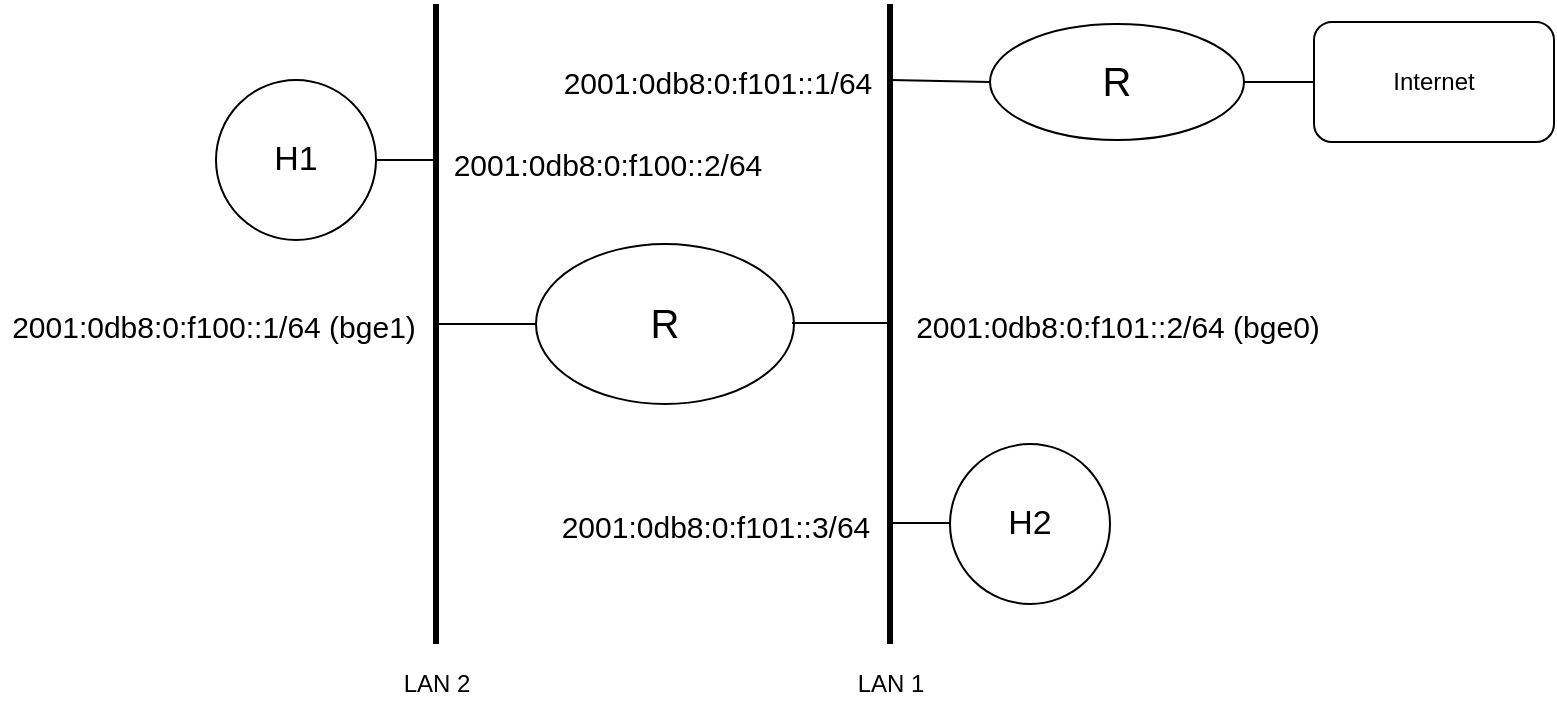 <mxfile version="20.8.10" type="device"><diagram id="4PvmDKf7jJZDr2ROVi29" name="Página-1"><mxGraphModel dx="1221" dy="484" grid="1" gridSize="10" guides="1" tooltips="1" connect="1" arrows="1" fold="1" page="1" pageScale="1" pageWidth="827" pageHeight="1169" math="0" shadow="0"><root><mxCell id="0"/><mxCell id="1" parent="0"/><mxCell id="6gWr0VHeQId_GXi439lt-1" value="" style="endArrow=none;html=1;rounded=0;strokeWidth=3;" parent="1" edge="1"><mxGeometry width="50" height="50" relative="1" as="geometry"><mxPoint x="243" y="390" as="sourcePoint"/><mxPoint x="243" y="70" as="targetPoint"/></mxGeometry></mxCell><mxCell id="6gWr0VHeQId_GXi439lt-2" value="&lt;font style=&quot;font-size: 17px;&quot;&gt;H1&lt;/font&gt;" style="ellipse;whiteSpace=wrap;html=1;aspect=fixed;" parent="1" vertex="1"><mxGeometry x="133" y="108" width="80" height="80" as="geometry"/></mxCell><mxCell id="6gWr0VHeQId_GXi439lt-3" value="" style="endArrow=none;html=1;rounded=0;strokeWidth=1;" parent="1" edge="1"><mxGeometry width="50" height="50" relative="1" as="geometry"><mxPoint x="213" y="148.0" as="sourcePoint"/><mxPoint x="243" y="148.0" as="targetPoint"/></mxGeometry></mxCell><mxCell id="6gWr0VHeQId_GXi439lt-6" value="&lt;font style=&quot;font-size: 20px;&quot;&gt;R&lt;/font&gt;" style="ellipse;whiteSpace=wrap;html=1;fontSize=17;" parent="1" vertex="1"><mxGeometry x="293" y="190" width="129" height="80" as="geometry"/></mxCell><mxCell id="6gWr0VHeQId_GXi439lt-7" value="" style="endArrow=none;html=1;rounded=0;fontSize=17;strokeWidth=1;entryX=0;entryY=0.5;entryDx=0;entryDy=0;" parent="1" target="6gWr0VHeQId_GXi439lt-6" edge="1"><mxGeometry width="50" height="50" relative="1" as="geometry"><mxPoint x="243" y="230.0" as="sourcePoint"/><mxPoint x="283" y="230" as="targetPoint"/></mxGeometry></mxCell><mxCell id="6gWr0VHeQId_GXi439lt-8" value="&lt;font style=&quot;font-size: 15px;&quot;&gt;2001:0db8:0:f100::2/64&lt;br&gt;&lt;/font&gt;" style="text;html=1;strokeColor=none;fillColor=none;align=center;verticalAlign=middle;whiteSpace=wrap;rounded=0;fontSize=20;" parent="1" vertex="1"><mxGeometry x="289" y="133" width="80" height="30" as="geometry"/></mxCell><mxCell id="6gWr0VHeQId_GXi439lt-11" value="" style="endArrow=none;html=1;rounded=0;strokeWidth=3;" parent="1" edge="1"><mxGeometry width="50" height="50" relative="1" as="geometry"><mxPoint x="470" y="390" as="sourcePoint"/><mxPoint x="470" y="70" as="targetPoint"/></mxGeometry></mxCell><mxCell id="6gWr0VHeQId_GXi439lt-14" value="&lt;font style=&quot;font-size: 17px;&quot;&gt;H2&lt;/font&gt;" style="ellipse;whiteSpace=wrap;html=1;aspect=fixed;" parent="1" vertex="1"><mxGeometry x="500" y="290" width="80" height="80" as="geometry"/></mxCell><mxCell id="6gWr0VHeQId_GXi439lt-15" value="" style="endArrow=none;html=1;rounded=0;strokeWidth=1;" parent="1" edge="1"><mxGeometry width="50" height="50" relative="1" as="geometry"><mxPoint x="470" y="329.5" as="sourcePoint"/><mxPoint x="500" y="329.5" as="targetPoint"/></mxGeometry></mxCell><mxCell id="6gWr0VHeQId_GXi439lt-16" value="" style="endArrow=none;html=1;rounded=0;fontSize=17;strokeWidth=1;entryX=0;entryY=0.5;entryDx=0;entryDy=0;" parent="1" edge="1"><mxGeometry width="50" height="50" relative="1" as="geometry"><mxPoint x="421" y="229.5" as="sourcePoint"/><mxPoint x="471" y="229.5" as="targetPoint"/></mxGeometry></mxCell><mxCell id="6gWr0VHeQId_GXi439lt-18" value="&lt;font style=&quot;font-size: 15px;&quot;&gt;2001:0db8:0:f101::3/64&lt;br&gt;&lt;/font&gt;" style="text;html=1;strokeColor=none;fillColor=none;align=center;verticalAlign=middle;whiteSpace=wrap;rounded=0;fontSize=20;" parent="1" vertex="1"><mxGeometry x="343" y="314" width="80" height="30" as="geometry"/></mxCell><mxCell id="6gWr0VHeQId_GXi439lt-22" value="&lt;font style=&quot;font-size: 20px;&quot;&gt;R&lt;/font&gt;" style="ellipse;whiteSpace=wrap;html=1;fontSize=17;" parent="1" vertex="1"><mxGeometry x="520" y="80" width="127" height="58" as="geometry"/></mxCell><mxCell id="6gWr0VHeQId_GXi439lt-23" value="" style="endArrow=none;html=1;rounded=0;fontSize=17;strokeWidth=1;entryX=0;entryY=0.5;entryDx=0;entryDy=0;" parent="1" target="6gWr0VHeQId_GXi439lt-22" edge="1"><mxGeometry width="50" height="50" relative="1" as="geometry"><mxPoint x="470" y="108.0" as="sourcePoint"/><mxPoint x="510" y="108" as="targetPoint"/></mxGeometry></mxCell><mxCell id="6gWr0VHeQId_GXi439lt-24" value="Internet" style="rounded=1;whiteSpace=wrap;html=1;" parent="1" vertex="1"><mxGeometry x="682" y="79" width="120" height="60" as="geometry"/></mxCell><mxCell id="6gWr0VHeQId_GXi439lt-25" value="" style="endArrow=none;html=1;rounded=0;entryX=1;entryY=0.5;entryDx=0;entryDy=0;exitX=0;exitY=0.5;exitDx=0;exitDy=0;" parent="1" source="6gWr0VHeQId_GXi439lt-24" target="6gWr0VHeQId_GXi439lt-22" edge="1"><mxGeometry width="50" height="50" relative="1" as="geometry"><mxPoint x="402" y="210" as="sourcePoint"/><mxPoint x="452" y="160" as="targetPoint"/></mxGeometry></mxCell><mxCell id="6gWr0VHeQId_GXi439lt-26" value="LAN 2" style="text;html=1;align=center;verticalAlign=middle;resizable=0;points=[];autosize=1;strokeColor=none;fillColor=none;" parent="1" vertex="1"><mxGeometry x="213" y="395" width="60" height="30" as="geometry"/></mxCell><mxCell id="6gWr0VHeQId_GXi439lt-27" value="LAN 1" style="text;html=1;align=center;verticalAlign=middle;resizable=0;points=[];autosize=1;strokeColor=none;fillColor=none;" parent="1" vertex="1"><mxGeometry x="440" y="395" width="60" height="30" as="geometry"/></mxCell><mxCell id="JC8jfb5S2-1QApLWyp3s-1" value="&lt;font style=&quot;font-size: 15px;&quot;&gt;2001:0db8:0:f100::1/64 (bge1)&lt;br&gt;&lt;/font&gt;" style="text;html=1;strokeColor=none;fillColor=none;align=center;verticalAlign=middle;whiteSpace=wrap;rounded=0;fontSize=20;" vertex="1" parent="1"><mxGeometry x="25" y="214" width="214" height="30" as="geometry"/></mxCell><mxCell id="JC8jfb5S2-1QApLWyp3s-2" value="&lt;font style=&quot;font-size: 15px;&quot;&gt;2001:0db8:0:f101::2/64 (bge0)&lt;br&gt;&lt;/font&gt;" style="text;html=1;strokeColor=none;fillColor=none;align=center;verticalAlign=middle;whiteSpace=wrap;rounded=0;fontSize=20;" vertex="1" parent="1"><mxGeometry x="478.5" y="214" width="210" height="30" as="geometry"/></mxCell><mxCell id="JC8jfb5S2-1QApLWyp3s-3" value="&lt;font style=&quot;font-size: 15px;&quot;&gt;2001:0db8:0:f101::1/64&lt;br&gt;&lt;/font&gt;" style="text;html=1;strokeColor=none;fillColor=none;align=center;verticalAlign=middle;whiteSpace=wrap;rounded=0;fontSize=20;" vertex="1" parent="1"><mxGeometry x="344" y="92" width="80" height="30" as="geometry"/></mxCell></root></mxGraphModel></diagram></mxfile>